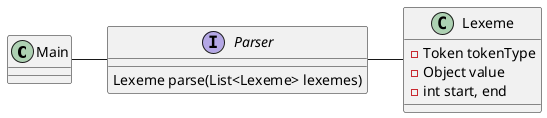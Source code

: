 @startuml
'https://plantuml.com/class-diagram
class Main{}

interface Parser {
	Lexeme parse(List<Lexeme> lexemes)
}

class Lexeme {
	- Token tokenType
	- Object value
	- int start, end
}

Lexeme -left- Parser
Main -right- Parser

@enduml